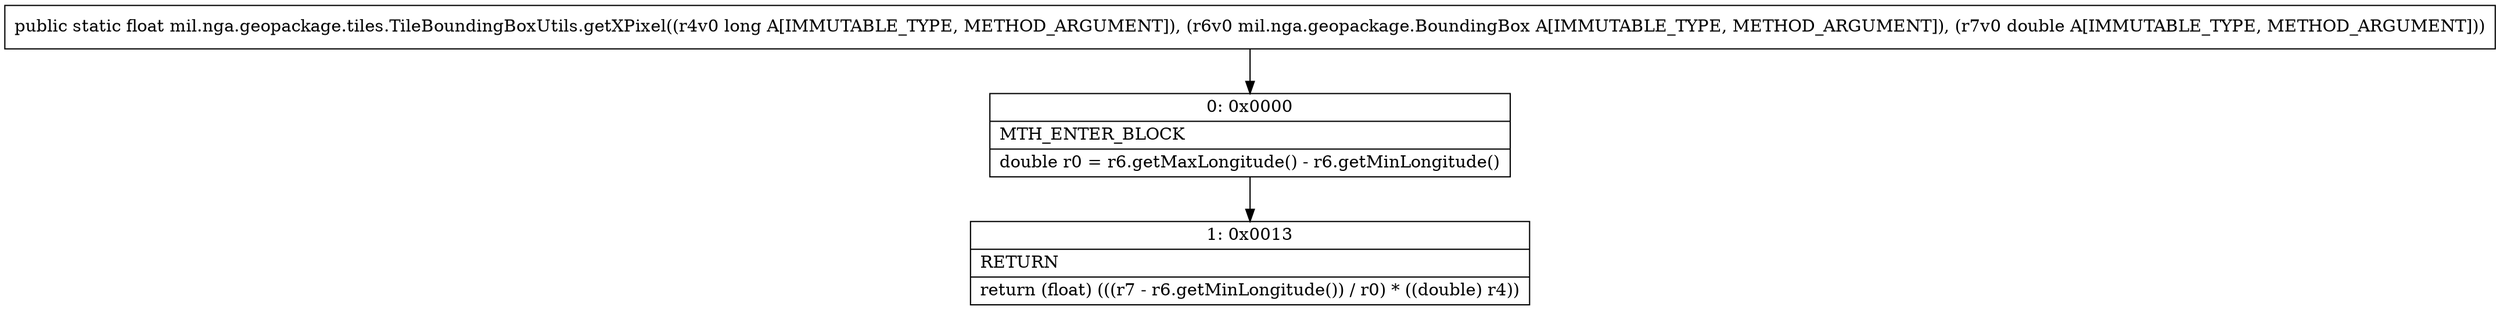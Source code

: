 digraph "CFG formil.nga.geopackage.tiles.TileBoundingBoxUtils.getXPixel(JLmil\/nga\/geopackage\/BoundingBox;D)F" {
Node_0 [shape=record,label="{0\:\ 0x0000|MTH_ENTER_BLOCK\l|double r0 = r6.getMaxLongitude() \- r6.getMinLongitude()\l}"];
Node_1 [shape=record,label="{1\:\ 0x0013|RETURN\l|return (float) (((r7 \- r6.getMinLongitude()) \/ r0) * ((double) r4))\l}"];
MethodNode[shape=record,label="{public static float mil.nga.geopackage.tiles.TileBoundingBoxUtils.getXPixel((r4v0 long A[IMMUTABLE_TYPE, METHOD_ARGUMENT]), (r6v0 mil.nga.geopackage.BoundingBox A[IMMUTABLE_TYPE, METHOD_ARGUMENT]), (r7v0 double A[IMMUTABLE_TYPE, METHOD_ARGUMENT])) }"];
MethodNode -> Node_0;
Node_0 -> Node_1;
}

